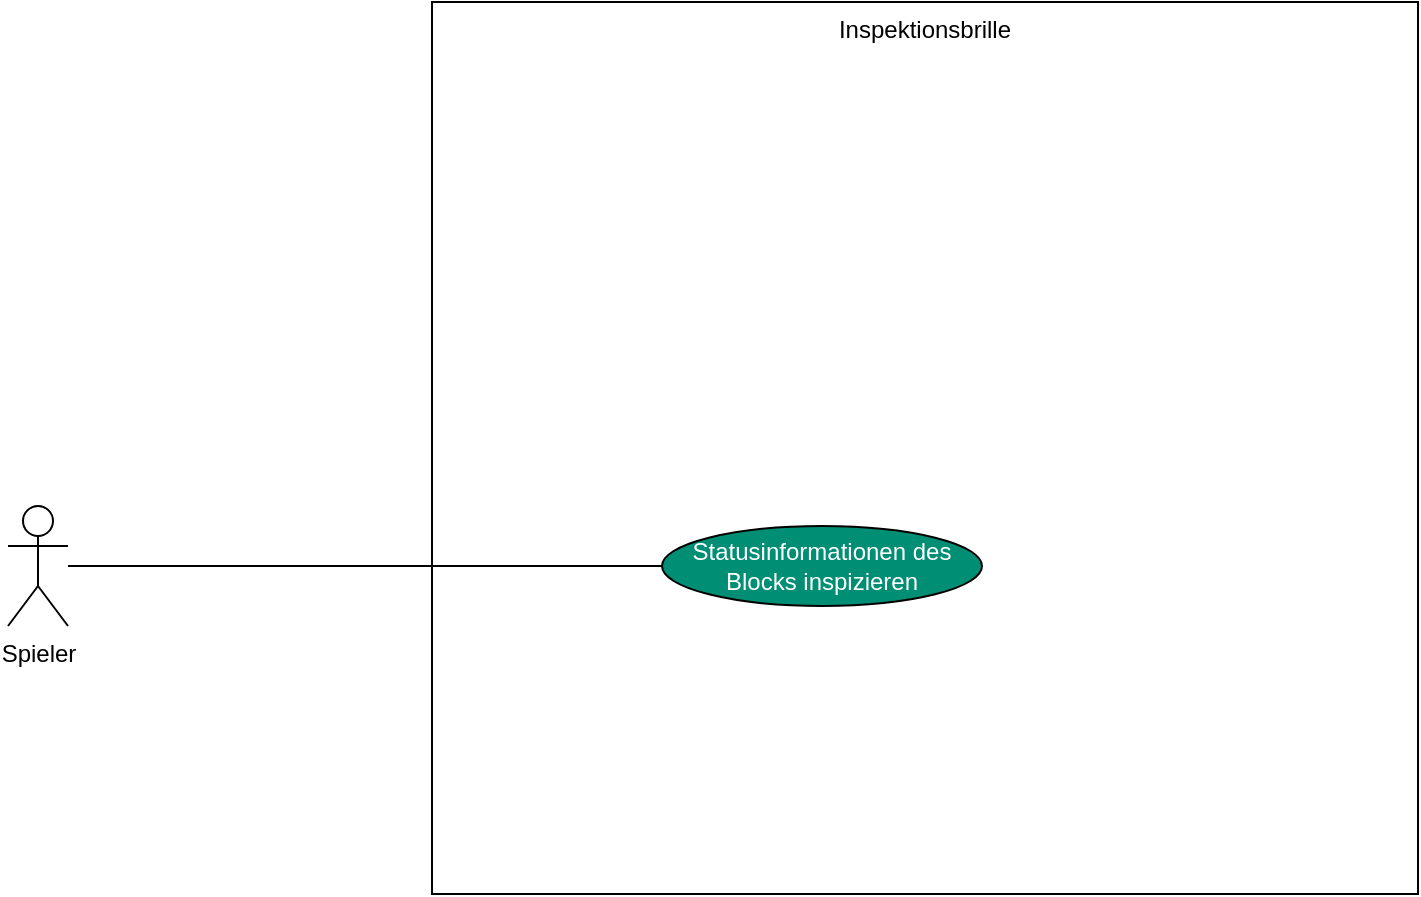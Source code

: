 <mxfile version="22.1.4" type="github">
  <diagram name="Seite-1" id="E7ZIlm7cCNo2ioqy-Kft">
    <mxGraphModel dx="2033" dy="1149" grid="1" gridSize="10" guides="1" tooltips="1" connect="1" arrows="1" fold="1" page="1" pageScale="1" pageWidth="827" pageHeight="1169" math="0" shadow="0">
      <root>
        <mxCell id="0" />
        <mxCell id="1" parent="0" />
        <mxCell id="UWEdhqjtWgi3fhNR3H9l-1" value="Inspektionsbrille" style="whiteSpace=wrap;html=1;fillColor=none;verticalAlign=top;" parent="1" vertex="1">
          <mxGeometry x="255" y="122" width="493" height="446" as="geometry" />
        </mxCell>
        <mxCell id="UWEdhqjtWgi3fhNR3H9l-6" value="Spieler" style="shape=umlActor;verticalLabelPosition=bottom;labelBackgroundColor=#ffffff;verticalAlign=top;html=1;fillColor=none;" parent="1" vertex="1">
          <mxGeometry x="43" y="374" width="30" height="60" as="geometry" />
        </mxCell>
        <mxCell id="UWEdhqjtWgi3fhNR3H9l-10" value="Statusinformationen des Blocks inspizieren" style="ellipse;whiteSpace=wrap;html=1;fillColor=#008e74;fontColor=#FFFFFF;" parent="1" vertex="1">
          <mxGeometry x="370" y="384" width="160" height="40" as="geometry" />
        </mxCell>
        <mxCell id="UWEdhqjtWgi3fhNR3H9l-14" style="edgeStyle=orthogonalEdgeStyle;rounded=1;orthogonalLoop=1;jettySize=auto;html=1;endArrow=none;endFill=0;" parent="1" source="UWEdhqjtWgi3fhNR3H9l-6" target="UWEdhqjtWgi3fhNR3H9l-10" edge="1">
          <mxGeometry relative="1" as="geometry">
            <mxPoint x="83" y="413.833" as="sourcePoint" />
            <mxPoint x="343.001" y="413.833" as="targetPoint" />
            <Array as="points">
              <mxPoint x="340" y="404" />
              <mxPoint x="340" y="404" />
            </Array>
          </mxGeometry>
        </mxCell>
      </root>
    </mxGraphModel>
  </diagram>
</mxfile>
